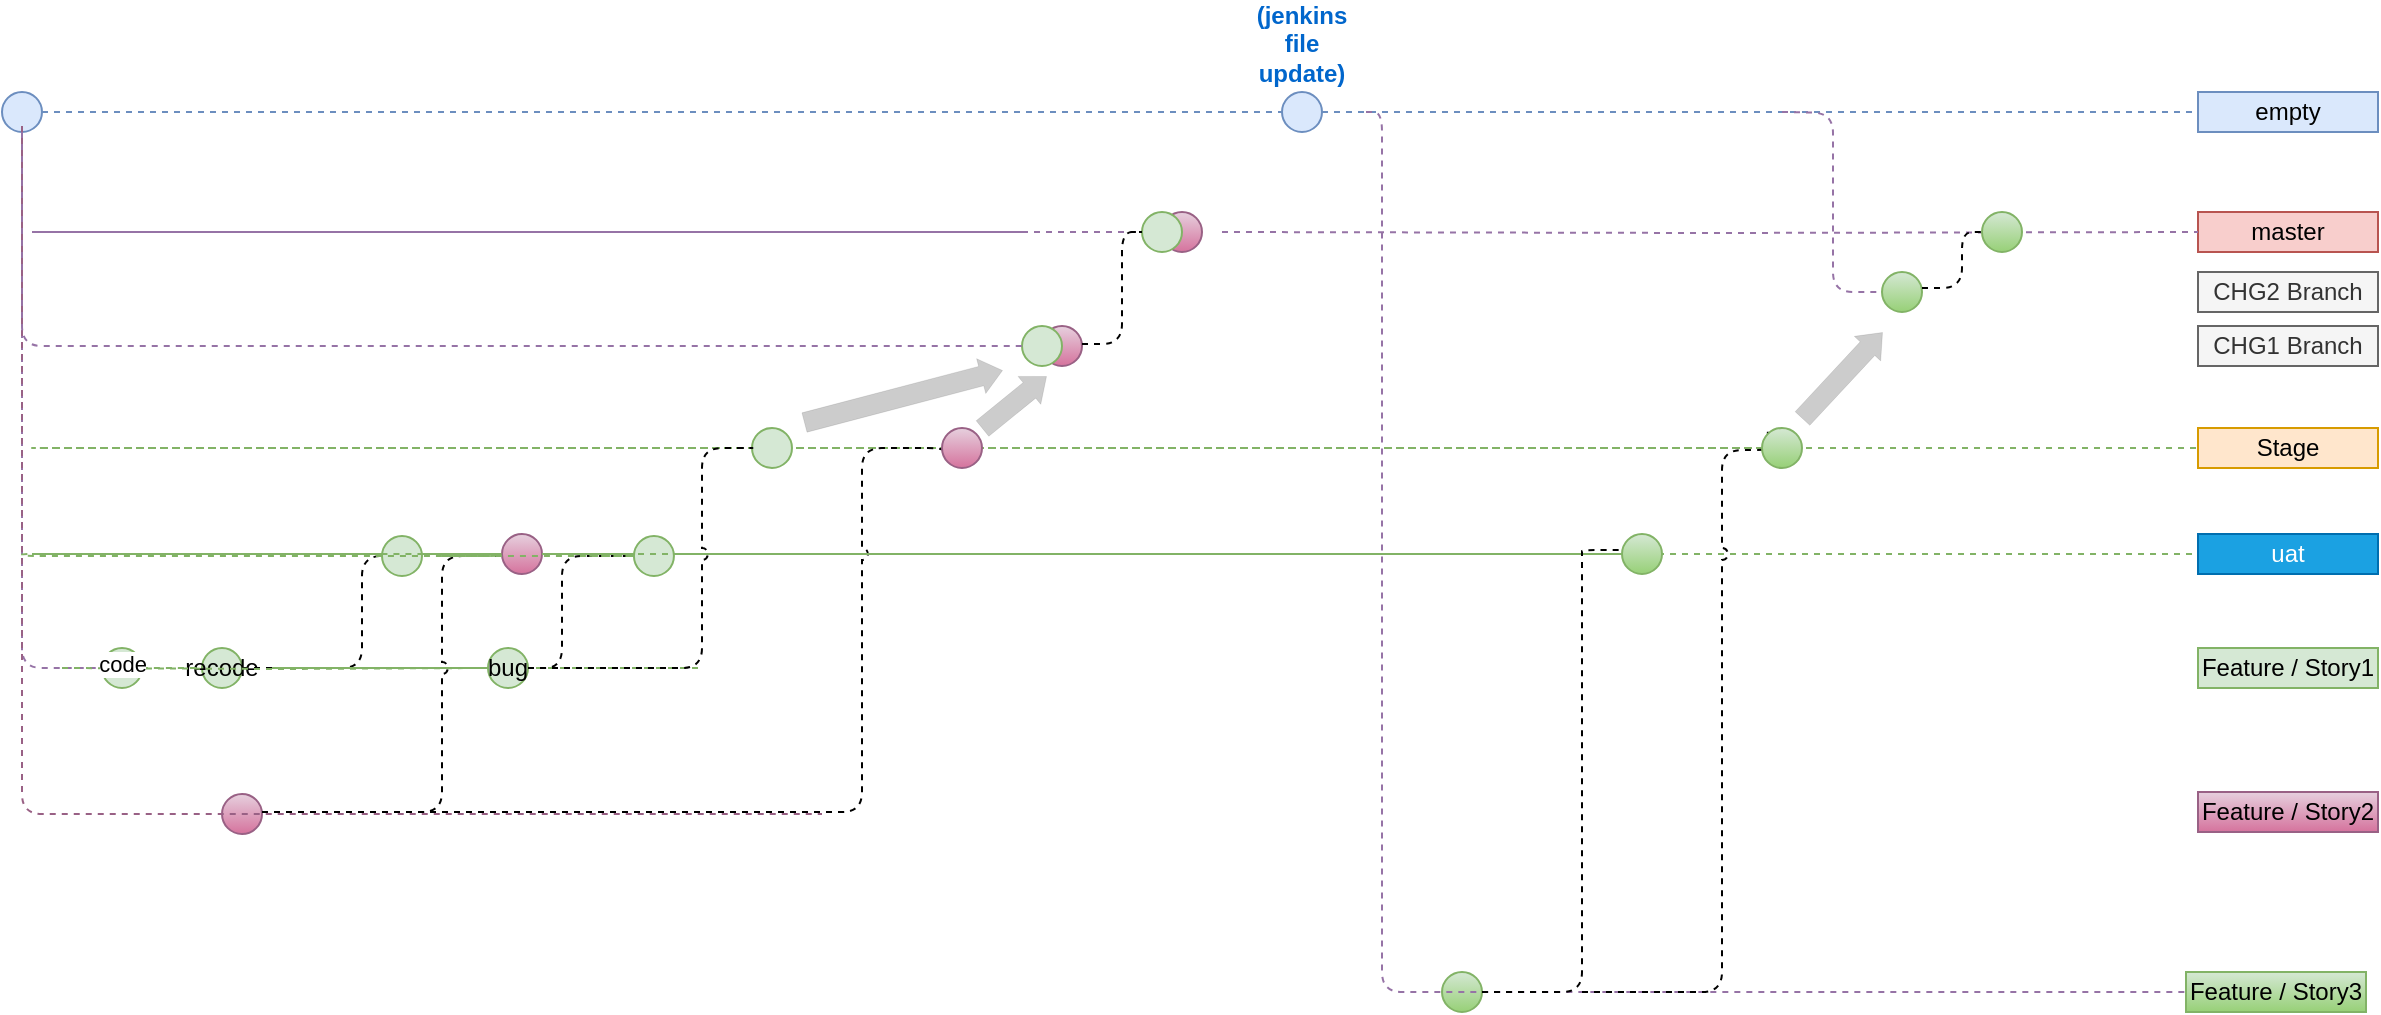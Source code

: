 <mxfile version="16.2.4" type="github">
  <diagram id="yPxyJZ8AM_hMuL3Unpa9" name="gitflow">
    <mxGraphModel dx="2076" dy="1043" grid="1" gridSize="10" guides="1" tooltips="1" connect="1" arrows="1" fold="1" page="1" pageScale="1" pageWidth="850" pageHeight="1100" math="0" shadow="0">
      <root>
        <mxCell id="0" />
        <mxCell id="1" parent="0" />
        <mxCell id="22" style="edgeStyle=orthogonalEdgeStyle;rounded=1;orthogonalLoop=1;jettySize=auto;html=1;dashed=1;endArrow=none;endFill=0;fillColor=#d5e8d4;strokeColor=#82b366;entryX=0;entryY=0.5;entryDx=0;entryDy=0;startArrow=none;" parent="1" source="247NgSY7hWucnOLWrqOx-254" target="42" edge="1">
          <mxGeometry relative="1" as="geometry">
            <Array as="points">
              <mxPoint x="40" y="238" />
            </Array>
            <mxPoint x="780" y="190" as="targetPoint" />
          </mxGeometry>
        </mxCell>
        <mxCell id="4" value="" style="ellipse;whiteSpace=wrap;html=1;aspect=fixed;fillColor=#dae8fc;strokeColor=#6c8ebf;fontStyle=1;labelPosition=center;verticalLabelPosition=top;align=center;verticalAlign=bottom;fontColor=#0066CC;" parent="1" vertex="1">
          <mxGeometry x="30" y="60" width="20" height="20" as="geometry" />
        </mxCell>
        <mxCell id="7" value="empty" style="text;html=1;strokeColor=#6c8ebf;fillColor=#dae8fc;align=center;verticalAlign=middle;whiteSpace=wrap;rounded=0;" parent="1" vertex="1">
          <mxGeometry x="1128" y="60" width="90" height="20" as="geometry" />
        </mxCell>
        <mxCell id="20" value="master" style="text;html=1;strokeColor=#b85450;fillColor=#f8cecc;align=center;verticalAlign=middle;whiteSpace=wrap;rounded=0;" parent="1" vertex="1">
          <mxGeometry x="1128" y="120" width="90" height="20" as="geometry" />
        </mxCell>
        <mxCell id="73" style="edgeStyle=orthogonalEdgeStyle;rounded=1;orthogonalLoop=1;jettySize=auto;html=1;dashed=1;endArrow=none;endFill=0;fontSize=10;fontColor=#FFB570;fillColor=#e1d5e7;strokeColor=#9673a6;entryX=0;entryY=0.5;entryDx=0;entryDy=0;" parent="1" target="247NgSY7hWucnOLWrqOx-183" edge="1">
          <mxGeometry relative="1" as="geometry">
            <Array as="points">
              <mxPoint x="40" y="348" />
            </Array>
            <mxPoint x="40" y="90" as="sourcePoint" />
            <mxPoint x="80" y="290" as="targetPoint" />
          </mxGeometry>
        </mxCell>
        <mxCell id="172" style="edgeStyle=orthogonalEdgeStyle;rounded=1;orthogonalLoop=1;jettySize=auto;html=1;dashed=1;endArrow=none;endFill=0;fontSize=12;fontColor=#FFB570;fillColor=#e1d5e7;strokeColor=#9673a6;startArrow=none;entryX=0;entryY=0.5;entryDx=0;entryDy=0;" parent="1" target="20" edge="1">
          <mxGeometry relative="1" as="geometry">
            <Array as="points" />
            <mxPoint x="640" y="130" as="sourcePoint" />
            <mxPoint x="820" y="130" as="targetPoint" />
          </mxGeometry>
        </mxCell>
        <mxCell id="35" value="" style="endArrow=none;dashed=1;html=1;fillColor=#dae8fc;strokeColor=#6c8ebf;startArrow=none;" parent="1" source="247NgSY7hWucnOLWrqOx-246" target="7" edge="1">
          <mxGeometry width="50" height="50" relative="1" as="geometry">
            <mxPoint x="50.0" y="70" as="sourcePoint" />
            <mxPoint x="640" y="70" as="targetPoint" />
            <Array as="points" />
          </mxGeometry>
        </mxCell>
        <mxCell id="42" value="Stage" style="text;html=1;strokeColor=#d79b00;fillColor=#ffe6cc;align=center;verticalAlign=middle;whiteSpace=wrap;rounded=0;fontSize=12;" parent="1" vertex="1">
          <mxGeometry x="1128" y="228" width="90" height="20" as="geometry" />
        </mxCell>
        <mxCell id="247NgSY7hWucnOLWrqOx-180" style="edgeStyle=orthogonalEdgeStyle;rounded=1;orthogonalLoop=1;jettySize=auto;html=1;dashed=1;endArrow=none;endFill=0;fillColor=#d5e8d4;strokeColor=#82b366;entryX=0;entryY=0.5;entryDx=0;entryDy=0;startArrow=none;" edge="1" parent="1" source="247NgSY7hWucnOLWrqOx-251" target="247NgSY7hWucnOLWrqOx-181">
          <mxGeometry relative="1" as="geometry">
            <Array as="points">
              <mxPoint x="40" y="291" />
            </Array>
            <mxPoint x="220.05" y="292" as="sourcePoint" />
            <mxPoint x="820" y="292" as="targetPoint" />
          </mxGeometry>
        </mxCell>
        <mxCell id="247NgSY7hWucnOLWrqOx-181" value="uat" style="text;html=1;strokeColor=#006EAF;fillColor=#1ba1e2;align=center;verticalAlign=middle;whiteSpace=wrap;rounded=0;fontColor=#ffffff;" vertex="1" parent="1">
          <mxGeometry x="1128" y="281" width="90" height="20" as="geometry" />
        </mxCell>
        <mxCell id="247NgSY7hWucnOLWrqOx-183" value="" style="ellipse;whiteSpace=wrap;html=1;aspect=fixed;fillColor=#d5e8d4;strokeColor=#82b366;" vertex="1" parent="1">
          <mxGeometry x="80" y="338" width="20" height="20" as="geometry" />
        </mxCell>
        <mxCell id="247NgSY7hWucnOLWrqOx-184" value="recode" style="ellipse;whiteSpace=wrap;html=1;aspect=fixed;fillColor=#d5e8d4;strokeColor=#82b366;" vertex="1" parent="1">
          <mxGeometry x="130" y="338" width="20" height="20" as="geometry" />
        </mxCell>
        <mxCell id="247NgSY7hWucnOLWrqOx-185" style="edgeStyle=orthogonalEdgeStyle;rounded=1;orthogonalLoop=1;jettySize=auto;html=1;dashed=1;endArrow=none;endFill=0;fillColor=#d5e8d4;strokeColor=#82b366;entryX=0;entryY=0.5;entryDx=0;entryDy=0;exitX=1;exitY=0.5;exitDx=0;exitDy=0;" edge="1" parent="1" source="247NgSY7hWucnOLWrqOx-183" target="247NgSY7hWucnOLWrqOx-184">
          <mxGeometry relative="1" as="geometry">
            <Array as="points">
              <mxPoint x="110" y="348" />
              <mxPoint x="110" y="348" />
            </Array>
            <mxPoint x="50" y="193" as="sourcePoint" />
            <mxPoint x="830" y="303" as="targetPoint" />
          </mxGeometry>
        </mxCell>
        <mxCell id="247NgSY7hWucnOLWrqOx-186" style="edgeStyle=orthogonalEdgeStyle;rounded=1;orthogonalLoop=1;jettySize=auto;html=1;dashed=1;endArrow=none;endFill=0;fontSize=12;fontColor=#FFB570;jumpStyle=arc;jumpSize=6;exitX=1;exitY=0.5;exitDx=0;exitDy=0;entryX=0.5;entryY=0;entryDx=0;entryDy=0;" edge="1" parent="1" source="247NgSY7hWucnOLWrqOx-184" target="247NgSY7hWucnOLWrqOx-187">
          <mxGeometry relative="1" as="geometry">
            <Array as="points">
              <mxPoint x="210" y="348" />
              <mxPoint x="210" y="292" />
              <mxPoint x="230" y="292" />
            </Array>
            <mxPoint x="120" y="622" as="sourcePoint" />
            <mxPoint x="210" y="298" as="targetPoint" />
          </mxGeometry>
        </mxCell>
        <mxCell id="247NgSY7hWucnOLWrqOx-187" value="" style="ellipse;whiteSpace=wrap;html=1;aspect=fixed;fillColor=#d5e8d4;strokeColor=#82b366;" vertex="1" parent="1">
          <mxGeometry x="220" y="282" width="20" height="20" as="geometry" />
        </mxCell>
        <mxCell id="247NgSY7hWucnOLWrqOx-191" style="edgeStyle=orthogonalEdgeStyle;rounded=1;orthogonalLoop=1;jettySize=auto;html=1;dashed=1;endArrow=none;endFill=0;fillColor=#d5e8d4;strokeColor=#82b366;startArrow=none;" edge="1" parent="1" source="247NgSY7hWucnOLWrqOx-192">
          <mxGeometry relative="1" as="geometry">
            <Array as="points">
              <mxPoint x="160" y="348" />
              <mxPoint x="160" y="348" />
            </Array>
            <mxPoint x="60" y="348" as="sourcePoint" />
            <mxPoint x="380" y="348" as="targetPoint" />
          </mxGeometry>
        </mxCell>
        <mxCell id="247NgSY7hWucnOLWrqOx-192" value="bug" style="ellipse;whiteSpace=wrap;html=1;aspect=fixed;fillColor=#d5e8d4;strokeColor=#82b366;" vertex="1" parent="1">
          <mxGeometry x="273" y="338" width="20" height="20" as="geometry" />
        </mxCell>
        <mxCell id="247NgSY7hWucnOLWrqOx-193" value="" style="edgeStyle=orthogonalEdgeStyle;rounded=1;orthogonalLoop=1;jettySize=auto;html=1;dashed=1;endArrow=none;endFill=0;fillColor=#d5e8d4;strokeColor=#82b366;" edge="1" parent="1" target="247NgSY7hWucnOLWrqOx-192">
          <mxGeometry relative="1" as="geometry">
            <Array as="points" />
            <mxPoint x="60" y="348" as="sourcePoint" />
            <mxPoint x="660" y="348" as="targetPoint" />
          </mxGeometry>
        </mxCell>
        <mxCell id="247NgSY7hWucnOLWrqOx-263" value="code" style="edgeLabel;html=1;align=center;verticalAlign=middle;resizable=0;points=[];" vertex="1" connectable="0" parent="247NgSY7hWucnOLWrqOx-193">
          <mxGeometry x="-0.718" y="2" relative="1" as="geometry">
            <mxPoint as="offset" />
          </mxGeometry>
        </mxCell>
        <mxCell id="247NgSY7hWucnOLWrqOx-194" style="edgeStyle=orthogonalEdgeStyle;rounded=1;orthogonalLoop=1;jettySize=auto;html=1;dashed=1;endArrow=none;endFill=0;fontSize=12;fontColor=#FFB570;jumpStyle=arc;jumpSize=6;exitX=1;exitY=0.5;exitDx=0;exitDy=0;entryX=0;entryY=0.5;entryDx=0;entryDy=0;" edge="1" parent="1" source="247NgSY7hWucnOLWrqOx-192" target="247NgSY7hWucnOLWrqOx-195">
          <mxGeometry relative="1" as="geometry">
            <Array as="points">
              <mxPoint x="310" y="348" />
              <mxPoint x="310" y="292" />
            </Array>
            <mxPoint x="160" y="358" as="sourcePoint" />
            <mxPoint x="240" y="292" as="targetPoint" />
          </mxGeometry>
        </mxCell>
        <mxCell id="247NgSY7hWucnOLWrqOx-195" value="" style="ellipse;whiteSpace=wrap;html=1;aspect=fixed;fillColor=#d5e8d4;strokeColor=#82b366;" vertex="1" parent="1">
          <mxGeometry x="345.97" y="282" width="20" height="20" as="geometry" />
        </mxCell>
        <mxCell id="247NgSY7hWucnOLWrqOx-196" value="" style="edgeStyle=orthogonalEdgeStyle;rounded=1;orthogonalLoop=1;jettySize=auto;html=1;dashed=1;endArrow=none;endFill=0;fillColor=#d5e8d4;strokeColor=#82b366;entryX=0;entryY=0.5;entryDx=0;entryDy=0;startArrow=none;" edge="1" parent="1" source="247NgSY7hWucnOLWrqOx-225" target="247NgSY7hWucnOLWrqOx-195">
          <mxGeometry relative="1" as="geometry">
            <Array as="points" />
            <mxPoint x="250" y="292" as="sourcePoint" />
            <mxPoint x="820" y="292" as="targetPoint" />
          </mxGeometry>
        </mxCell>
        <mxCell id="247NgSY7hWucnOLWrqOx-199" value="" style="ellipse;whiteSpace=wrap;html=1;aspect=fixed;fillColor=#d5e8d4;strokeColor=#82b366;" vertex="1" parent="1">
          <mxGeometry x="405" y="228" width="20" height="20" as="geometry" />
        </mxCell>
        <mxCell id="247NgSY7hWucnOLWrqOx-200" style="edgeStyle=orthogonalEdgeStyle;rounded=1;orthogonalLoop=1;jettySize=auto;html=1;dashed=1;endArrow=none;endFill=0;fontSize=12;fontColor=#FFB570;jumpStyle=arc;jumpSize=6;exitX=1;exitY=0.5;exitDx=0;exitDy=0;" edge="1" parent="1" source="247NgSY7hWucnOLWrqOx-192">
          <mxGeometry relative="1" as="geometry">
            <Array as="points">
              <mxPoint x="380" y="348" />
              <mxPoint x="380" y="238" />
              <mxPoint x="408" y="238" />
            </Array>
            <mxPoint x="290" y="358" as="sourcePoint" />
            <mxPoint x="400" y="238" as="targetPoint" />
          </mxGeometry>
        </mxCell>
        <mxCell id="247NgSY7hWucnOLWrqOx-205" value="CHG1 Branch" style="text;html=1;strokeColor=#666666;fillColor=#f5f5f5;align=center;verticalAlign=middle;whiteSpace=wrap;rounded=0;fontSize=12;fontColor=#333333;" vertex="1" parent="1">
          <mxGeometry x="1128" y="177" width="90" height="20" as="geometry" />
        </mxCell>
        <mxCell id="247NgSY7hWucnOLWrqOx-209" value="" style="shape=flexArrow;endArrow=classic;html=1;rounded=0;endWidth=8;endSize=3.67;strokeWidth=0;fillColor=#CCCCCC;" edge="1" parent="1">
          <mxGeometry width="50" height="50" relative="1" as="geometry">
            <mxPoint x="431" y="225" as="sourcePoint" />
            <mxPoint x="530" y="199" as="targetPoint" />
          </mxGeometry>
        </mxCell>
        <mxCell id="247NgSY7hWucnOLWrqOx-214" value="" style="edgeStyle=orthogonalEdgeStyle;rounded=1;orthogonalLoop=1;jettySize=auto;html=1;dashed=1;endArrow=none;endFill=0;fontSize=12;fontColor=#FFB570;fillColor=#e1d5e7;strokeColor=#9673a6;startArrow=none;" edge="1" parent="1">
          <mxGeometry relative="1" as="geometry">
            <Array as="points">
              <mxPoint x="40" y="130" />
            </Array>
            <mxPoint x="540" y="130" as="sourcePoint" />
            <mxPoint x="620" y="130" as="targetPoint" />
          </mxGeometry>
        </mxCell>
        <mxCell id="247NgSY7hWucnOLWrqOx-215" value="Feature / Story1" style="text;html=1;strokeColor=#82b366;fillColor=#d5e8d4;align=center;verticalAlign=middle;whiteSpace=wrap;rounded=0;" vertex="1" parent="1">
          <mxGeometry x="1128" y="338" width="90" height="20" as="geometry" />
        </mxCell>
        <mxCell id="247NgSY7hWucnOLWrqOx-216" value="" style="ellipse;whiteSpace=wrap;html=1;aspect=fixed;fillColor=#e6d0de;strokeColor=#996185;gradientColor=#d5739d;" vertex="1" parent="1">
          <mxGeometry x="140" y="411" width="20" height="20" as="geometry" />
        </mxCell>
        <mxCell id="247NgSY7hWucnOLWrqOx-222" value="Feature / Story2" style="text;html=1;strokeColor=#996185;fillColor=#e6d0de;align=center;verticalAlign=middle;whiteSpace=wrap;rounded=0;gradientColor=#d5739d;" vertex="1" parent="1">
          <mxGeometry x="1128" y="410" width="90" height="20" as="geometry" />
        </mxCell>
        <mxCell id="247NgSY7hWucnOLWrqOx-223" style="edgeStyle=orthogonalEdgeStyle;rounded=1;orthogonalLoop=1;jettySize=auto;html=1;dashed=1;endArrow=none;endFill=0;fontSize=10;fontColor=#FFB570;fillColor=#e6d0de;strokeColor=#996185;gradientColor=#d5739d;" edge="1" parent="1">
          <mxGeometry relative="1" as="geometry">
            <Array as="points">
              <mxPoint x="40" y="421" />
            </Array>
            <mxPoint x="40" y="77" as="sourcePoint" />
            <mxPoint x="440" y="421" as="targetPoint" />
          </mxGeometry>
        </mxCell>
        <mxCell id="247NgSY7hWucnOLWrqOx-224" style="edgeStyle=orthogonalEdgeStyle;rounded=1;orthogonalLoop=1;jettySize=auto;html=1;dashed=1;endArrow=none;endFill=0;fontSize=12;fontColor=#FFB570;jumpStyle=arc;jumpSize=6;" edge="1" parent="1">
          <mxGeometry relative="1" as="geometry">
            <Array as="points">
              <mxPoint x="250" y="420" />
              <mxPoint x="250" y="292" />
            </Array>
            <mxPoint x="160" y="420" as="sourcePoint" />
            <mxPoint x="280.835" y="292" as="targetPoint" />
          </mxGeometry>
        </mxCell>
        <mxCell id="247NgSY7hWucnOLWrqOx-226" value="" style="edgeStyle=orthogonalEdgeStyle;rounded=1;orthogonalLoop=1;jettySize=auto;html=1;dashed=1;endArrow=none;endFill=0;fillColor=#d5e8d4;strokeColor=#82b366;entryX=0;entryY=0.5;entryDx=0;entryDy=0;startArrow=none;" edge="1" parent="1" target="247NgSY7hWucnOLWrqOx-225">
          <mxGeometry relative="1" as="geometry">
            <Array as="points" />
            <mxPoint x="250" y="292" as="sourcePoint" />
            <mxPoint x="345.97" y="292" as="targetPoint" />
          </mxGeometry>
        </mxCell>
        <mxCell id="247NgSY7hWucnOLWrqOx-225" value="" style="ellipse;whiteSpace=wrap;html=1;aspect=fixed;fillColor=#e6d0de;strokeColor=#996185;gradientColor=#d5739d;" vertex="1" parent="1">
          <mxGeometry x="280" y="281" width="20" height="20" as="geometry" />
        </mxCell>
        <mxCell id="247NgSY7hWucnOLWrqOx-227" value="" style="edgeStyle=orthogonalEdgeStyle;rounded=1;orthogonalLoop=1;jettySize=auto;html=1;dashed=1;endArrow=none;endFill=0;fillColor=#d5e8d4;strokeColor=#82b366;entryX=0;entryY=0.5;entryDx=0;entryDy=0;startArrow=none;" edge="1" parent="1" source="247NgSY7hWucnOLWrqOx-195" target="247NgSY7hWucnOLWrqOx-225">
          <mxGeometry relative="1" as="geometry">
            <Array as="points">
              <mxPoint x="40" y="292" />
            </Array>
            <mxPoint x="345.97" y="292" as="sourcePoint" />
            <mxPoint x="996" y="291" as="targetPoint" />
          </mxGeometry>
        </mxCell>
        <mxCell id="247NgSY7hWucnOLWrqOx-228" style="edgeStyle=orthogonalEdgeStyle;rounded=1;orthogonalLoop=1;jettySize=auto;html=1;dashed=1;endArrow=none;endFill=0;fontSize=12;fontColor=#FFB570;jumpStyle=arc;jumpSize=6;entryX=0;entryY=1;entryDx=0;entryDy=0;" edge="1" parent="1" target="247NgSY7hWucnOLWrqOx-229">
          <mxGeometry relative="1" as="geometry">
            <Array as="points">
              <mxPoint x="460" y="420" />
              <mxPoint x="460" y="238" />
              <mxPoint x="503" y="238" />
            </Array>
            <mxPoint x="160" y="420" as="sourcePoint" />
            <mxPoint x="290.415" y="301" as="targetPoint" />
          </mxGeometry>
        </mxCell>
        <mxCell id="247NgSY7hWucnOLWrqOx-229" value="" style="ellipse;whiteSpace=wrap;html=1;aspect=fixed;fillColor=#e6d0de;strokeColor=#996185;gradientColor=#d5739d;" vertex="1" parent="1">
          <mxGeometry x="500" y="228" width="20" height="20" as="geometry" />
        </mxCell>
        <mxCell id="247NgSY7hWucnOLWrqOx-233" value="" style="ellipse;whiteSpace=wrap;html=1;aspect=fixed;fillColor=#e6d0de;strokeColor=#996185;gradientColor=#d5739d;" vertex="1" parent="1">
          <mxGeometry x="550" y="177" width="20" height="20" as="geometry" />
        </mxCell>
        <mxCell id="247NgSY7hWucnOLWrqOx-235" value="" style="shape=flexArrow;endArrow=classic;html=1;rounded=0;endWidth=8;endSize=3.67;strokeWidth=0;fillColor=#CCCCCC;" edge="1" parent="1">
          <mxGeometry width="50" height="50" relative="1" as="geometry">
            <mxPoint x="520" y="228" as="sourcePoint" />
            <mxPoint x="552" y="202" as="targetPoint" />
          </mxGeometry>
        </mxCell>
        <mxCell id="247NgSY7hWucnOLWrqOx-236" style="edgeStyle=orthogonalEdgeStyle;rounded=1;orthogonalLoop=1;jettySize=auto;html=1;dashed=1;endArrow=none;endFill=0;fontSize=12;fontColor=#FFB570;jumpStyle=arc;jumpSize=6;exitX=1;exitY=0.5;exitDx=0;exitDy=0;startArrow=none;" edge="1" parent="1" source="247NgSY7hWucnOLWrqOx-241">
          <mxGeometry relative="1" as="geometry">
            <Array as="points">
              <mxPoint x="590" y="130" />
            </Array>
            <mxPoint x="570" y="186" as="sourcePoint" />
            <mxPoint x="620" y="130" as="targetPoint" />
          </mxGeometry>
        </mxCell>
        <mxCell id="247NgSY7hWucnOLWrqOx-239" value="" style="ellipse;whiteSpace=wrap;html=1;aspect=fixed;fillColor=#e6d0de;strokeColor=#996185;gradientColor=#d5739d;" vertex="1" parent="1">
          <mxGeometry x="610" y="120" width="20" height="20" as="geometry" />
        </mxCell>
        <mxCell id="247NgSY7hWucnOLWrqOx-207" value="" style="ellipse;whiteSpace=wrap;html=1;aspect=fixed;fillColor=#d5e8d4;strokeColor=#82b366;" vertex="1" parent="1">
          <mxGeometry x="540" y="177" width="20" height="20" as="geometry" />
        </mxCell>
        <mxCell id="247NgSY7hWucnOLWrqOx-240" value="" style="edgeStyle=orthogonalEdgeStyle;rounded=1;orthogonalLoop=1;jettySize=auto;html=1;dashed=1;endArrow=none;endFill=0;fontSize=12;fontColor=#FFB570;fillColor=#e1d5e7;strokeColor=#9673a6;exitX=0.5;exitY=1;exitDx=0;exitDy=0;" edge="1" parent="1" source="4" target="247NgSY7hWucnOLWrqOx-207">
          <mxGeometry relative="1" as="geometry">
            <Array as="points">
              <mxPoint x="40" y="187" />
            </Array>
            <mxPoint x="40" y="80" as="sourcePoint" />
            <mxPoint x="570" y="187" as="targetPoint" />
          </mxGeometry>
        </mxCell>
        <mxCell id="247NgSY7hWucnOLWrqOx-241" value="" style="ellipse;whiteSpace=wrap;html=1;aspect=fixed;fillColor=#d5e8d4;strokeColor=#82b366;" vertex="1" parent="1">
          <mxGeometry x="600" y="120" width="20" height="20" as="geometry" />
        </mxCell>
        <mxCell id="247NgSY7hWucnOLWrqOx-242" value="" style="edgeStyle=orthogonalEdgeStyle;rounded=1;orthogonalLoop=1;jettySize=auto;html=1;dashed=1;endArrow=none;endFill=0;fontSize=12;fontColor=#FFB570;jumpStyle=arc;jumpSize=6;exitX=1;exitY=0.5;exitDx=0;exitDy=0;" edge="1" parent="1" target="247NgSY7hWucnOLWrqOx-241">
          <mxGeometry relative="1" as="geometry">
            <Array as="points">
              <mxPoint x="590" y="186" />
            </Array>
            <mxPoint x="570" y="186" as="sourcePoint" />
            <mxPoint x="620" y="130" as="targetPoint" />
          </mxGeometry>
        </mxCell>
        <mxCell id="247NgSY7hWucnOLWrqOx-244" value="Feature / Story3&lt;br&gt;" style="text;html=1;strokeColor=#82b366;fillColor=#d5e8d4;align=center;verticalAlign=middle;whiteSpace=wrap;rounded=0;gradientColor=#97d077;" vertex="1" parent="1">
          <mxGeometry x="1122" y="500" width="90" height="20" as="geometry" />
        </mxCell>
        <mxCell id="247NgSY7hWucnOLWrqOx-246" value="(jenkins file update)" style="ellipse;whiteSpace=wrap;html=1;aspect=fixed;fillColor=#dae8fc;strokeColor=#6c8ebf;fontStyle=1;labelPosition=center;verticalLabelPosition=top;align=center;verticalAlign=bottom;fontColor=#0066CC;" vertex="1" parent="1">
          <mxGeometry x="670" y="60" width="20" height="20" as="geometry" />
        </mxCell>
        <mxCell id="247NgSY7hWucnOLWrqOx-247" value="" style="endArrow=none;dashed=1;html=1;fillColor=#dae8fc;strokeColor=#6c8ebf;" edge="1" parent="1" source="4" target="247NgSY7hWucnOLWrqOx-246">
          <mxGeometry width="50" height="50" relative="1" as="geometry">
            <mxPoint x="50" y="70" as="sourcePoint" />
            <mxPoint x="996" y="70" as="targetPoint" />
            <Array as="points" />
          </mxGeometry>
        </mxCell>
        <mxCell id="247NgSY7hWucnOLWrqOx-245" value="" style="ellipse;whiteSpace=wrap;html=1;aspect=fixed;fillColor=#d5e8d4;strokeColor=#82b366;gradientColor=#97d077;" vertex="1" parent="1">
          <mxGeometry x="750" y="500" width="20" height="20" as="geometry" />
        </mxCell>
        <mxCell id="247NgSY7hWucnOLWrqOx-249" value="" style="edgeStyle=orthogonalEdgeStyle;rounded=1;orthogonalLoop=1;jettySize=auto;html=1;dashed=1;endArrow=none;endFill=0;fontSize=12;fontColor=#FFB570;fillColor=#e1d5e7;strokeColor=#9673a6;" edge="1" parent="1" target="247NgSY7hWucnOLWrqOx-244">
          <mxGeometry relative="1" as="geometry">
            <Array as="points">
              <mxPoint x="720" y="70" />
              <mxPoint x="720" y="510" />
            </Array>
            <mxPoint x="712" y="70" as="sourcePoint" />
            <mxPoint x="982" y="510" as="targetPoint" />
          </mxGeometry>
        </mxCell>
        <mxCell id="247NgSY7hWucnOLWrqOx-250" style="edgeStyle=orthogonalEdgeStyle;rounded=1;orthogonalLoop=1;jettySize=auto;html=1;dashed=1;endArrow=none;endFill=0;fontSize=12;fontColor=#FFB570;jumpStyle=arc;jumpSize=6;exitX=1;exitY=0.5;exitDx=0;exitDy=0;" edge="1" parent="1">
          <mxGeometry relative="1" as="geometry">
            <Array as="points">
              <mxPoint x="820" y="510" />
              <mxPoint x="820" y="289" />
            </Array>
            <mxPoint x="770" y="510" as="sourcePoint" />
            <mxPoint x="850" y="289" as="targetPoint" />
          </mxGeometry>
        </mxCell>
        <mxCell id="247NgSY7hWucnOLWrqOx-251" value="" style="ellipse;whiteSpace=wrap;html=1;aspect=fixed;fillColor=#d5e8d4;strokeColor=#82b366;gradientColor=#97d077;" vertex="1" parent="1">
          <mxGeometry x="840" y="281" width="20" height="20" as="geometry" />
        </mxCell>
        <mxCell id="247NgSY7hWucnOLWrqOx-252" value="" style="edgeStyle=orthogonalEdgeStyle;rounded=1;orthogonalLoop=1;jettySize=auto;html=1;dashed=1;endArrow=none;endFill=0;fillColor=#d5e8d4;strokeColor=#82b366;entryX=0;entryY=0.5;entryDx=0;entryDy=0;startArrow=none;" edge="1" parent="1" source="247NgSY7hWucnOLWrqOx-225" target="247NgSY7hWucnOLWrqOx-251">
          <mxGeometry relative="1" as="geometry">
            <Array as="points" />
            <mxPoint x="280" y="291" as="sourcePoint" />
            <mxPoint x="1128" y="291" as="targetPoint" />
          </mxGeometry>
        </mxCell>
        <mxCell id="247NgSY7hWucnOLWrqOx-253" style="edgeStyle=orthogonalEdgeStyle;rounded=1;orthogonalLoop=1;jettySize=auto;html=1;dashed=1;endArrow=none;endFill=0;fontSize=12;fontColor=#FFB570;jumpStyle=arc;jumpSize=6;exitX=1;exitY=0.5;exitDx=0;exitDy=0;entryX=0;entryY=0;entryDx=0;entryDy=0;" edge="1" parent="1">
          <mxGeometry relative="1" as="geometry">
            <Array as="points">
              <mxPoint x="890" y="510" />
              <mxPoint x="890" y="239" />
              <mxPoint x="913" y="239" />
            </Array>
            <mxPoint x="820" y="510" as="sourcePoint" />
            <mxPoint x="912.929" y="229.929" as="targetPoint" />
          </mxGeometry>
        </mxCell>
        <mxCell id="247NgSY7hWucnOLWrqOx-254" value="" style="ellipse;whiteSpace=wrap;html=1;aspect=fixed;fillColor=#d5e8d4;strokeColor=#82b366;gradientColor=#97d077;" vertex="1" parent="1">
          <mxGeometry x="910" y="228" width="20" height="20" as="geometry" />
        </mxCell>
        <mxCell id="247NgSY7hWucnOLWrqOx-256" value="CHG2 Branch" style="text;html=1;strokeColor=#666666;fillColor=#f5f5f5;align=center;verticalAlign=middle;whiteSpace=wrap;rounded=0;fontSize=12;fontColor=#333333;" vertex="1" parent="1">
          <mxGeometry x="1128" y="150" width="90" height="20" as="geometry" />
        </mxCell>
        <mxCell id="247NgSY7hWucnOLWrqOx-258" value="" style="ellipse;whiteSpace=wrap;html=1;aspect=fixed;fillColor=#d5e8d4;strokeColor=#82b366;gradientColor=#97d077;" vertex="1" parent="1">
          <mxGeometry x="970" y="150" width="20" height="20" as="geometry" />
        </mxCell>
        <mxCell id="247NgSY7hWucnOLWrqOx-259" value="" style="edgeStyle=orthogonalEdgeStyle;rounded=1;orthogonalLoop=1;jettySize=auto;html=1;dashed=1;endArrow=none;endFill=0;fontSize=12;fontColor=#FFB570;fillColor=#e1d5e7;strokeColor=#9673a6;entryX=0;entryY=0.5;entryDx=0;entryDy=0;" edge="1" parent="1" target="247NgSY7hWucnOLWrqOx-258">
          <mxGeometry relative="1" as="geometry">
            <Array as="points" />
            <mxPoint x="920" y="70" as="sourcePoint" />
            <mxPoint x="1128" y="160" as="targetPoint" />
          </mxGeometry>
        </mxCell>
        <mxCell id="247NgSY7hWucnOLWrqOx-260" value="" style="shape=flexArrow;endArrow=classic;html=1;rounded=0;endWidth=8;endSize=3.67;strokeWidth=0;fillColor=#CCCCCC;" edge="1" parent="1">
          <mxGeometry width="50" height="50" relative="1" as="geometry">
            <mxPoint x="930" y="223" as="sourcePoint" />
            <mxPoint x="970" y="180" as="targetPoint" />
          </mxGeometry>
        </mxCell>
        <mxCell id="247NgSY7hWucnOLWrqOx-261" value="" style="edgeStyle=orthogonalEdgeStyle;rounded=1;orthogonalLoop=1;jettySize=auto;html=1;dashed=1;endArrow=none;endFill=0;fontSize=12;fontColor=#FFB570;jumpStyle=arc;jumpSize=6;exitX=1;exitY=0.5;exitDx=0;exitDy=0;" edge="1" parent="1">
          <mxGeometry relative="1" as="geometry">
            <Array as="points">
              <mxPoint x="1010" y="158" />
            </Array>
            <mxPoint x="990" y="158" as="sourcePoint" />
            <mxPoint x="1020" y="130" as="targetPoint" />
          </mxGeometry>
        </mxCell>
        <mxCell id="247NgSY7hWucnOLWrqOx-262" value="" style="ellipse;whiteSpace=wrap;html=1;aspect=fixed;fillColor=#d5e8d4;strokeColor=#82b366;gradientColor=#97d077;" vertex="1" parent="1">
          <mxGeometry x="1020" y="120" width="20" height="20" as="geometry" />
        </mxCell>
      </root>
    </mxGraphModel>
  </diagram>
</mxfile>
